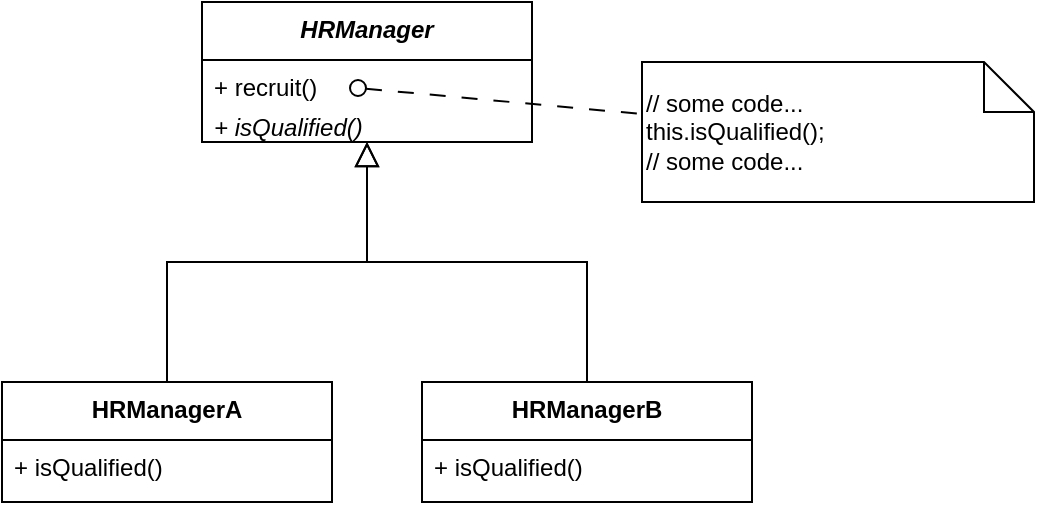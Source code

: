 <mxfile version="21.1.9" type="device">
  <diagram name="第 1 页" id="V1W0sLbI2GgZeyCbVdQ1">
    <mxGraphModel dx="1194" dy="682" grid="1" gridSize="10" guides="1" tooltips="1" connect="1" arrows="1" fold="1" page="1" pageScale="1" pageWidth="827" pageHeight="1169" math="0" shadow="0">
      <root>
        <mxCell id="0" />
        <mxCell id="1" parent="0" />
        <mxCell id="H41NvJang9ZAcuZ1YOfE-1" value="" style="endArrow=block;endSize=10;endFill=0;shadow=0;strokeWidth=1;rounded=0;edgeStyle=elbowEdgeStyle;elbow=vertical;entryX=0.5;entryY=1;entryDx=0;entryDy=0;exitX=0.5;exitY=0;exitDx=0;exitDy=0;labelBackgroundColor=none;fontColor=default;" edge="1" parent="1" source="H41NvJang9ZAcuZ1YOfE-5" target="H41NvJang9ZAcuZ1YOfE-2">
          <mxGeometry width="160" relative="1" as="geometry">
            <mxPoint x="497" y="492.5" as="sourcePoint" />
            <mxPoint x="497" y="397" as="targetPoint" />
          </mxGeometry>
        </mxCell>
        <mxCell id="H41NvJang9ZAcuZ1YOfE-2" value="HRManager" style="swimlane;fontStyle=3;align=center;verticalAlign=top;childLayout=stackLayout;horizontal=1;startSize=29;horizontalStack=0;resizeParent=1;resizeParentMax=0;resizeLast=0;collapsible=1;marginBottom=0;" vertex="1" parent="1">
          <mxGeometry x="240" y="100" width="165" height="70" as="geometry" />
        </mxCell>
        <mxCell id="H41NvJang9ZAcuZ1YOfE-4" value="+ recruit()" style="text;strokeColor=none;fillColor=none;align=left;verticalAlign=top;spacingLeft=4;spacingRight=4;overflow=hidden;rotatable=0;points=[[0,0.5],[1,0.5]];portConstraint=eastwest;" vertex="1" parent="H41NvJang9ZAcuZ1YOfE-2">
          <mxGeometry y="29" width="165" height="20" as="geometry" />
        </mxCell>
        <mxCell id="H41NvJang9ZAcuZ1YOfE-3" value="+ isQualified()" style="text;strokeColor=none;fillColor=none;align=left;verticalAlign=top;spacingLeft=4;spacingRight=4;overflow=hidden;rotatable=0;points=[[0,0.5],[1,0.5]];portConstraint=eastwest;fontStyle=2" vertex="1" parent="H41NvJang9ZAcuZ1YOfE-2">
          <mxGeometry y="49" width="165" height="21" as="geometry" />
        </mxCell>
        <mxCell id="H41NvJang9ZAcuZ1YOfE-5" value="HRManagerA" style="swimlane;fontStyle=1;align=center;verticalAlign=top;childLayout=stackLayout;horizontal=1;startSize=29;horizontalStack=0;resizeParent=1;resizeParentMax=0;resizeLast=0;collapsible=1;marginBottom=0;" vertex="1" parent="1">
          <mxGeometry x="140" y="290" width="165" height="60" as="geometry" />
        </mxCell>
        <mxCell id="H41NvJang9ZAcuZ1YOfE-6" value="+ isQualified()" style="text;strokeColor=none;fillColor=none;align=left;verticalAlign=top;spacingLeft=4;spacingRight=4;overflow=hidden;rotatable=0;points=[[0,0.5],[1,0.5]];portConstraint=eastwest;fontStyle=0" vertex="1" parent="H41NvJang9ZAcuZ1YOfE-5">
          <mxGeometry y="29" width="165" height="31" as="geometry" />
        </mxCell>
        <mxCell id="H41NvJang9ZAcuZ1YOfE-7" value="" style="html=1;verticalAlign=bottom;labelBackgroundColor=none;startArrow=oval;startFill=0;startSize=8;endArrow=none;rounded=0;dashed=1;dashPattern=8 8;exitX=0.6;exitY=0.65;exitDx=0;exitDy=0;exitPerimeter=0;" edge="1" parent="1" target="H41NvJang9ZAcuZ1YOfE-8">
          <mxGeometry x="-0.055" y="19" relative="1" as="geometry">
            <mxPoint x="318" y="143" as="sourcePoint" />
            <mxPoint x="452" y="155" as="targetPoint" />
            <mxPoint x="-1" as="offset" />
          </mxGeometry>
        </mxCell>
        <mxCell id="H41NvJang9ZAcuZ1YOfE-8" value="&lt;div style=&quot;border-color: var(--border-color);&quot;&gt;// some code...&lt;br style=&quot;border-color: var(--border-color);&quot;&gt;&lt;/div&gt;&lt;div style=&quot;border-color: var(--border-color);&quot;&gt;this.isQualified();&lt;br&gt;&lt;/div&gt;&lt;div style=&quot;border-color: var(--border-color);&quot;&gt;// some code...&lt;/div&gt;" style="shape=note2;boundedLbl=1;whiteSpace=wrap;html=1;size=25;verticalAlign=middle;align=left;labelPosition=center;verticalLabelPosition=middle;" vertex="1" parent="1">
          <mxGeometry x="460" y="130" width="196" height="70" as="geometry" />
        </mxCell>
        <mxCell id="H41NvJang9ZAcuZ1YOfE-11" value="HRManagerB" style="swimlane;fontStyle=1;align=center;verticalAlign=top;childLayout=stackLayout;horizontal=1;startSize=29;horizontalStack=0;resizeParent=1;resizeParentMax=0;resizeLast=0;collapsible=1;marginBottom=0;" vertex="1" parent="1">
          <mxGeometry x="350" y="290" width="165" height="60" as="geometry" />
        </mxCell>
        <mxCell id="H41NvJang9ZAcuZ1YOfE-12" value="+ isQualified()" style="text;strokeColor=none;fillColor=none;align=left;verticalAlign=top;spacingLeft=4;spacingRight=4;overflow=hidden;rotatable=0;points=[[0,0.5],[1,0.5]];portConstraint=eastwest;fontStyle=0" vertex="1" parent="H41NvJang9ZAcuZ1YOfE-11">
          <mxGeometry y="29" width="165" height="31" as="geometry" />
        </mxCell>
        <mxCell id="H41NvJang9ZAcuZ1YOfE-13" value="" style="endArrow=block;endSize=10;endFill=0;shadow=0;strokeWidth=1;rounded=0;edgeStyle=elbowEdgeStyle;elbow=vertical;labelBackgroundColor=none;fontColor=default;entryX=0.5;entryY=1;entryDx=0;entryDy=0;" edge="1" parent="1" source="H41NvJang9ZAcuZ1YOfE-11" target="H41NvJang9ZAcuZ1YOfE-2">
          <mxGeometry width="160" relative="1" as="geometry">
            <mxPoint x="233" y="300" as="sourcePoint" />
            <mxPoint x="318" y="180" as="targetPoint" />
          </mxGeometry>
        </mxCell>
      </root>
    </mxGraphModel>
  </diagram>
</mxfile>
